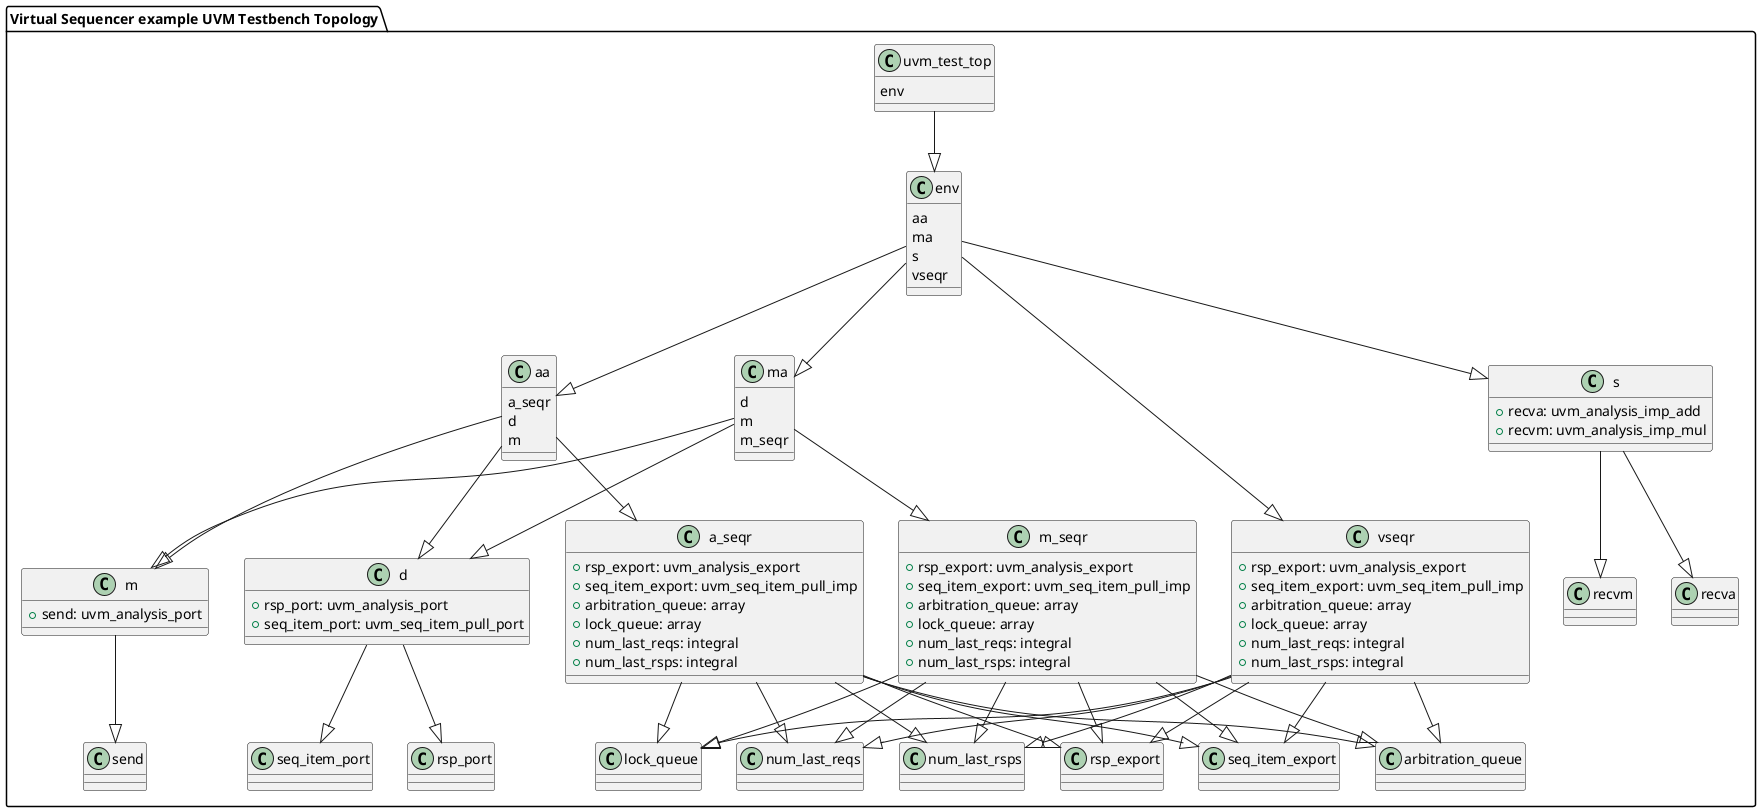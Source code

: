 @startuml
package "Virtual Sequencer example UVM Testbench Topology" {
    class uvm_test_top {
        env
    }
    class env {
        aa
        ma
        s
        vseqr
    }
    class aa {
        a_seqr
        d
        m
    }
    class a_seqr {
        +rsp_export: uvm_analysis_export
        +seq_item_export: uvm_seq_item_pull_imp
        +arbitration_queue: array
        +lock_queue: array
        +num_last_reqs: integral
        +num_last_rsps: integral
    }
    class d {
        +rsp_port: uvm_analysis_port
        +seq_item_port: uvm_seq_item_pull_port
    }
    class m {
        +send: uvm_analysis_port
    }
    class ma {
        d
        m
        m_seqr
    }
    class m_seqr {
        +rsp_export: uvm_analysis_export
        +seq_item_export: uvm_seq_item_pull_imp
        +arbitration_queue: array
        +lock_queue: array
        +num_last_reqs: integral
        +num_last_rsps: integral
    }
    class s {
        +recva: uvm_analysis_imp_add
        +recvm: uvm_analysis_imp_mul
    }
    class vseqr {
        +rsp_export: uvm_analysis_export
        +seq_item_export: uvm_seq_item_pull_imp
        +arbitration_queue: array
        +lock_queue: array
        +num_last_reqs: integral
        +num_last_rsps: integral
    }

    uvm_test_top --|> env
    env --|> aa
    env --|> ma
    env --|> s
    env --|> vseqr
    aa --|> a_seqr
    aa --|> d
    aa --|> m
    a_seqr --|> rsp_export
    a_seqr --|> seq_item_export
    a_seqr --|> arbitration_queue
    a_seqr --|> lock_queue
    a_seqr --|> num_last_reqs
    a_seqr --|> num_last_rsps
    d --|> rsp_port
    d --|> seq_item_port
    m --|> send
    ma --|> d
    ma --|> m
    ma --|> m_seqr
    m_seqr --|> rsp_export
    m_seqr --|> seq_item_export
    m_seqr --|> arbitration_queue
    m_seqr --|> lock_queue
    m_seqr --|> num_last_reqs
    m_seqr --|> num_last_rsps
    s --|> recva
    s --|> recvm
    vseqr --|> rsp_export
    vseqr --|> seq_item_export
    vseqr --|> arbitration_queue
    vseqr --|> lock_queue
    vseqr --|> num_last_reqs
    vseqr --|> num_last_rsps
}
@enduml
